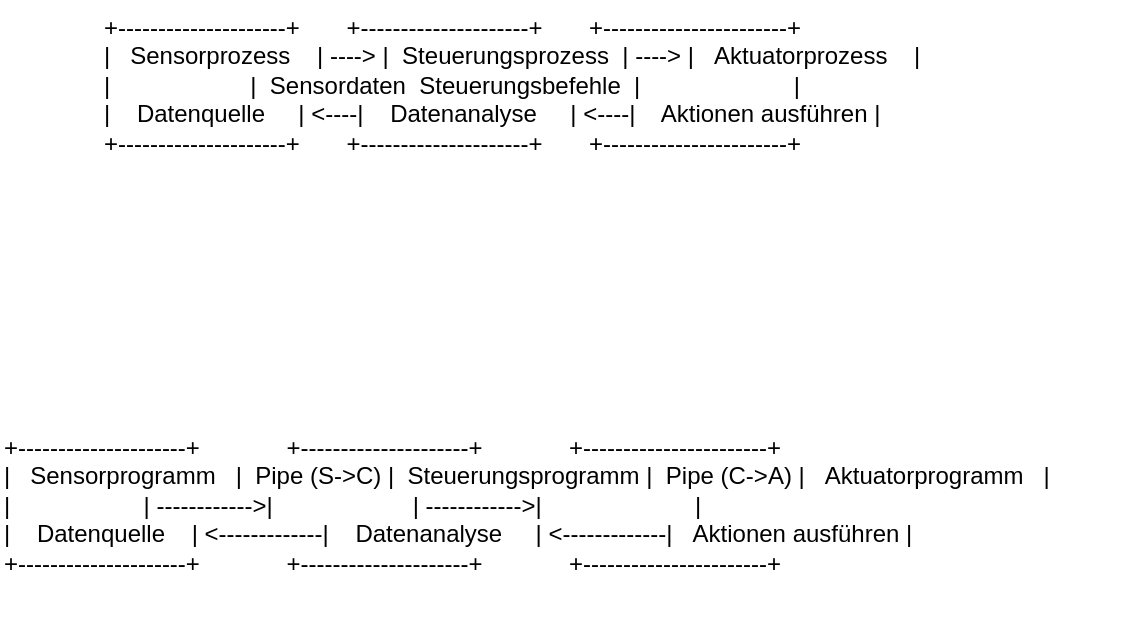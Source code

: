 <mxfile version="22.1.5" type="device">
  <diagram id="lWXlJgZySnUP39X4avc4" name="Page-1">
    <mxGraphModel dx="1434" dy="750" grid="1" gridSize="10" guides="1" tooltips="1" connect="1" arrows="1" fold="1" page="1" pageScale="1" pageWidth="827" pageHeight="1169" math="0" shadow="0">
      <root>
        <mxCell id="0" />
        <mxCell id="1" parent="0" />
        <mxCell id="-h_BoFI67__IESvtjlxt-1" value="+---------------------+       +---------------------+       +-----------------------+&#xa;|   Sensorprozess    | ----&gt; |  Steuerungsprozess  | ----&gt; |   Aktuatorprozess    |&#xa;|                     |  Sensordaten  Steuerungsbefehle  |                       |&#xa;|    Datenquelle     | &lt;----|    Datenanalyse     | &lt;----|    Aktionen ausführen |&#xa;+---------------------+       +---------------------+       +-----------------------+" style="text;whiteSpace=wrap;" vertex="1" parent="1">
          <mxGeometry x="160" y="440" width="440" height="100" as="geometry" />
        </mxCell>
        <mxCell id="-h_BoFI67__IESvtjlxt-6" value="+---------------------+             +---------------------+             +-----------------------+&#xa;|   Sensorprogramm   |  Pipe (S-&gt;C) |  Steuerungsprogramm |  Pipe (C-&gt;A) |   Aktuatorprogramm   |&#xa;|                    | ------------&gt;|                     | ------------&gt;|                       |&#xa;|    Datenquelle    | &lt;-------------|    Datenanalyse     | &lt;-------------|   Aktionen ausführen |&#xa;+---------------------+             +---------------------+             +-----------------------+" style="text;whiteSpace=wrap;" vertex="1" parent="1">
          <mxGeometry x="110" y="650" width="560" height="110" as="geometry" />
        </mxCell>
      </root>
    </mxGraphModel>
  </diagram>
</mxfile>
